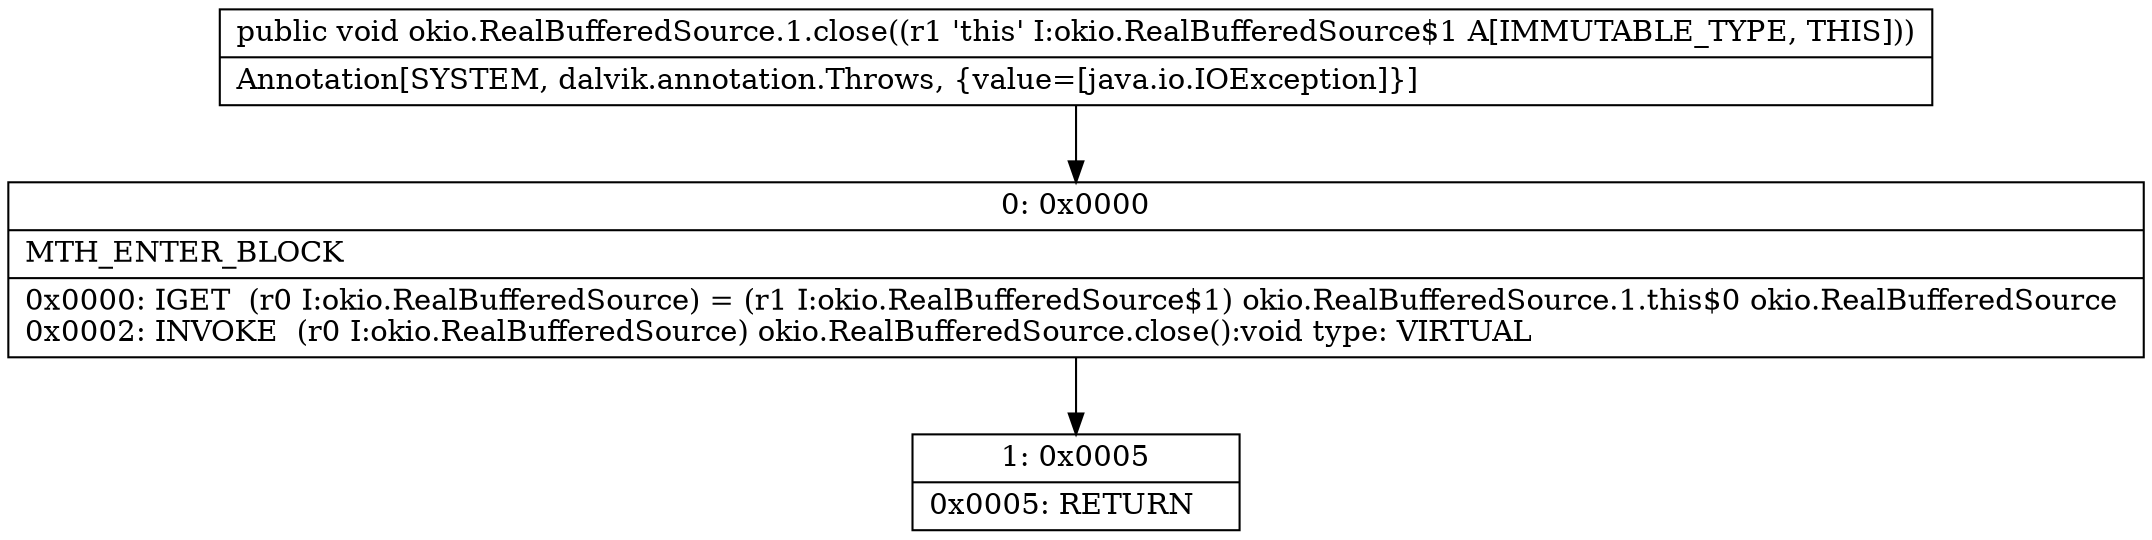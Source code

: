 digraph "CFG forokio.RealBufferedSource.1.close()V" {
Node_0 [shape=record,label="{0\:\ 0x0000|MTH_ENTER_BLOCK\l|0x0000: IGET  (r0 I:okio.RealBufferedSource) = (r1 I:okio.RealBufferedSource$1) okio.RealBufferedSource.1.this$0 okio.RealBufferedSource \l0x0002: INVOKE  (r0 I:okio.RealBufferedSource) okio.RealBufferedSource.close():void type: VIRTUAL \l}"];
Node_1 [shape=record,label="{1\:\ 0x0005|0x0005: RETURN   \l}"];
MethodNode[shape=record,label="{public void okio.RealBufferedSource.1.close((r1 'this' I:okio.RealBufferedSource$1 A[IMMUTABLE_TYPE, THIS]))  | Annotation[SYSTEM, dalvik.annotation.Throws, \{value=[java.io.IOException]\}]\l}"];
MethodNode -> Node_0;
Node_0 -> Node_1;
}

